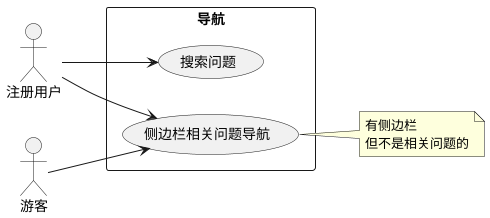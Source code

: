 @startuml navigation

left to right direction

actor 注册用户
actor 游客

rectangle 导航 {
    注册用户 -->(搜索问题)
    注册用户 --> (侧边栏相关问题导航)

    游客 --> (侧边栏相关问题导航)
}
note right of (侧边栏相关问题导航): 有侧边栏\n但不是相关问题的
@enduml